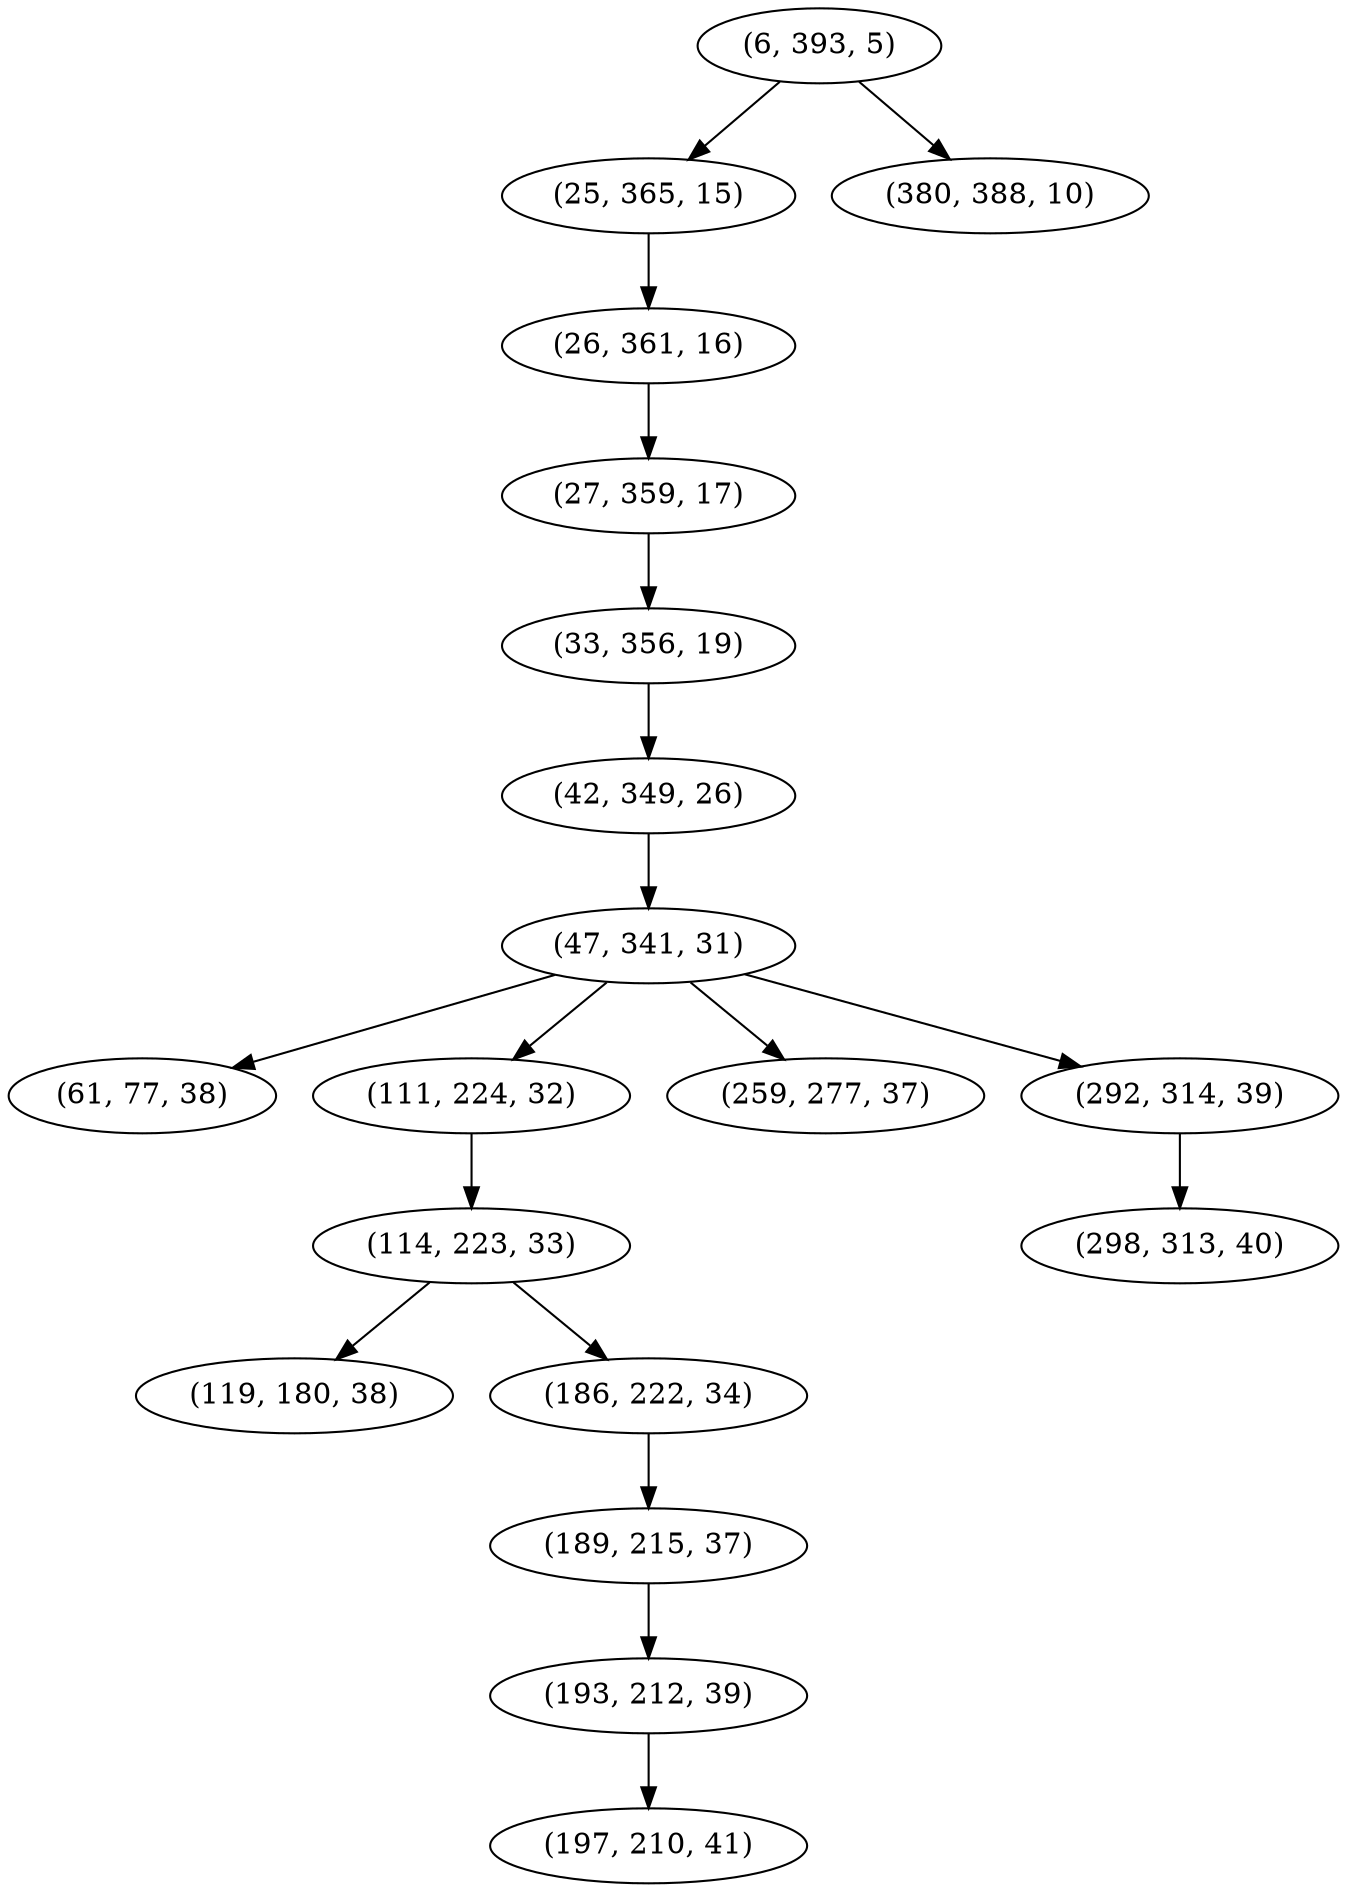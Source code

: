 digraph tree {
    "(6, 393, 5)";
    "(25, 365, 15)";
    "(26, 361, 16)";
    "(27, 359, 17)";
    "(33, 356, 19)";
    "(42, 349, 26)";
    "(47, 341, 31)";
    "(61, 77, 38)";
    "(111, 224, 32)";
    "(114, 223, 33)";
    "(119, 180, 38)";
    "(186, 222, 34)";
    "(189, 215, 37)";
    "(193, 212, 39)";
    "(197, 210, 41)";
    "(259, 277, 37)";
    "(292, 314, 39)";
    "(298, 313, 40)";
    "(380, 388, 10)";
    "(6, 393, 5)" -> "(25, 365, 15)";
    "(6, 393, 5)" -> "(380, 388, 10)";
    "(25, 365, 15)" -> "(26, 361, 16)";
    "(26, 361, 16)" -> "(27, 359, 17)";
    "(27, 359, 17)" -> "(33, 356, 19)";
    "(33, 356, 19)" -> "(42, 349, 26)";
    "(42, 349, 26)" -> "(47, 341, 31)";
    "(47, 341, 31)" -> "(61, 77, 38)";
    "(47, 341, 31)" -> "(111, 224, 32)";
    "(47, 341, 31)" -> "(259, 277, 37)";
    "(47, 341, 31)" -> "(292, 314, 39)";
    "(111, 224, 32)" -> "(114, 223, 33)";
    "(114, 223, 33)" -> "(119, 180, 38)";
    "(114, 223, 33)" -> "(186, 222, 34)";
    "(186, 222, 34)" -> "(189, 215, 37)";
    "(189, 215, 37)" -> "(193, 212, 39)";
    "(193, 212, 39)" -> "(197, 210, 41)";
    "(292, 314, 39)" -> "(298, 313, 40)";
}
